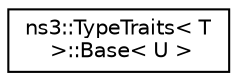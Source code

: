 digraph "Graphical Class Hierarchy"
{
 // LATEX_PDF_SIZE
  edge [fontname="Helvetica",fontsize="10",labelfontname="Helvetica",labelfontsize="10"];
  node [fontname="Helvetica",fontsize="10",shape=record];
  rankdir="LR";
  Node0 [label="ns3::TypeTraits\< T\l \>::Base\< U \>",height=0.2,width=0.4,color="black", fillcolor="white", style="filled",URL="$structns3_1_1_type_traits_1_1_base.html",tooltip="Base type, after removing &, * and const."];
}
